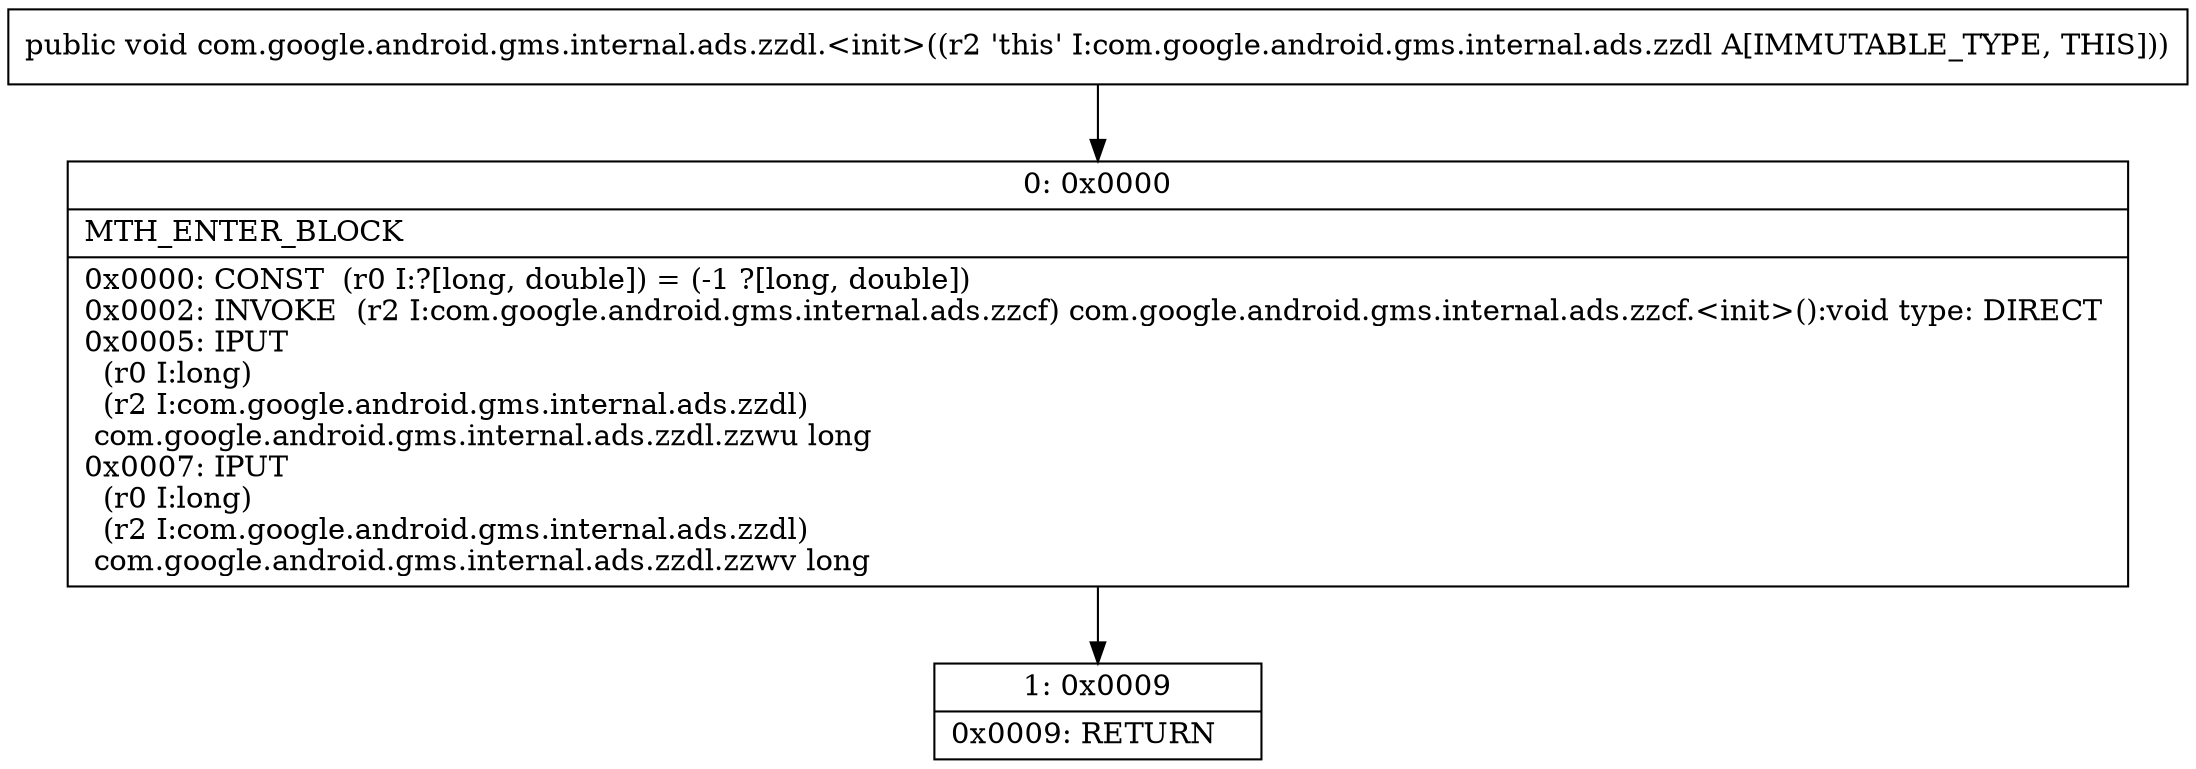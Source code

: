 digraph "CFG forcom.google.android.gms.internal.ads.zzdl.\<init\>()V" {
Node_0 [shape=record,label="{0\:\ 0x0000|MTH_ENTER_BLOCK\l|0x0000: CONST  (r0 I:?[long, double]) = (\-1 ?[long, double]) \l0x0002: INVOKE  (r2 I:com.google.android.gms.internal.ads.zzcf) com.google.android.gms.internal.ads.zzcf.\<init\>():void type: DIRECT \l0x0005: IPUT  \l  (r0 I:long)\l  (r2 I:com.google.android.gms.internal.ads.zzdl)\l com.google.android.gms.internal.ads.zzdl.zzwu long \l0x0007: IPUT  \l  (r0 I:long)\l  (r2 I:com.google.android.gms.internal.ads.zzdl)\l com.google.android.gms.internal.ads.zzdl.zzwv long \l}"];
Node_1 [shape=record,label="{1\:\ 0x0009|0x0009: RETURN   \l}"];
MethodNode[shape=record,label="{public void com.google.android.gms.internal.ads.zzdl.\<init\>((r2 'this' I:com.google.android.gms.internal.ads.zzdl A[IMMUTABLE_TYPE, THIS])) }"];
MethodNode -> Node_0;
Node_0 -> Node_1;
}

